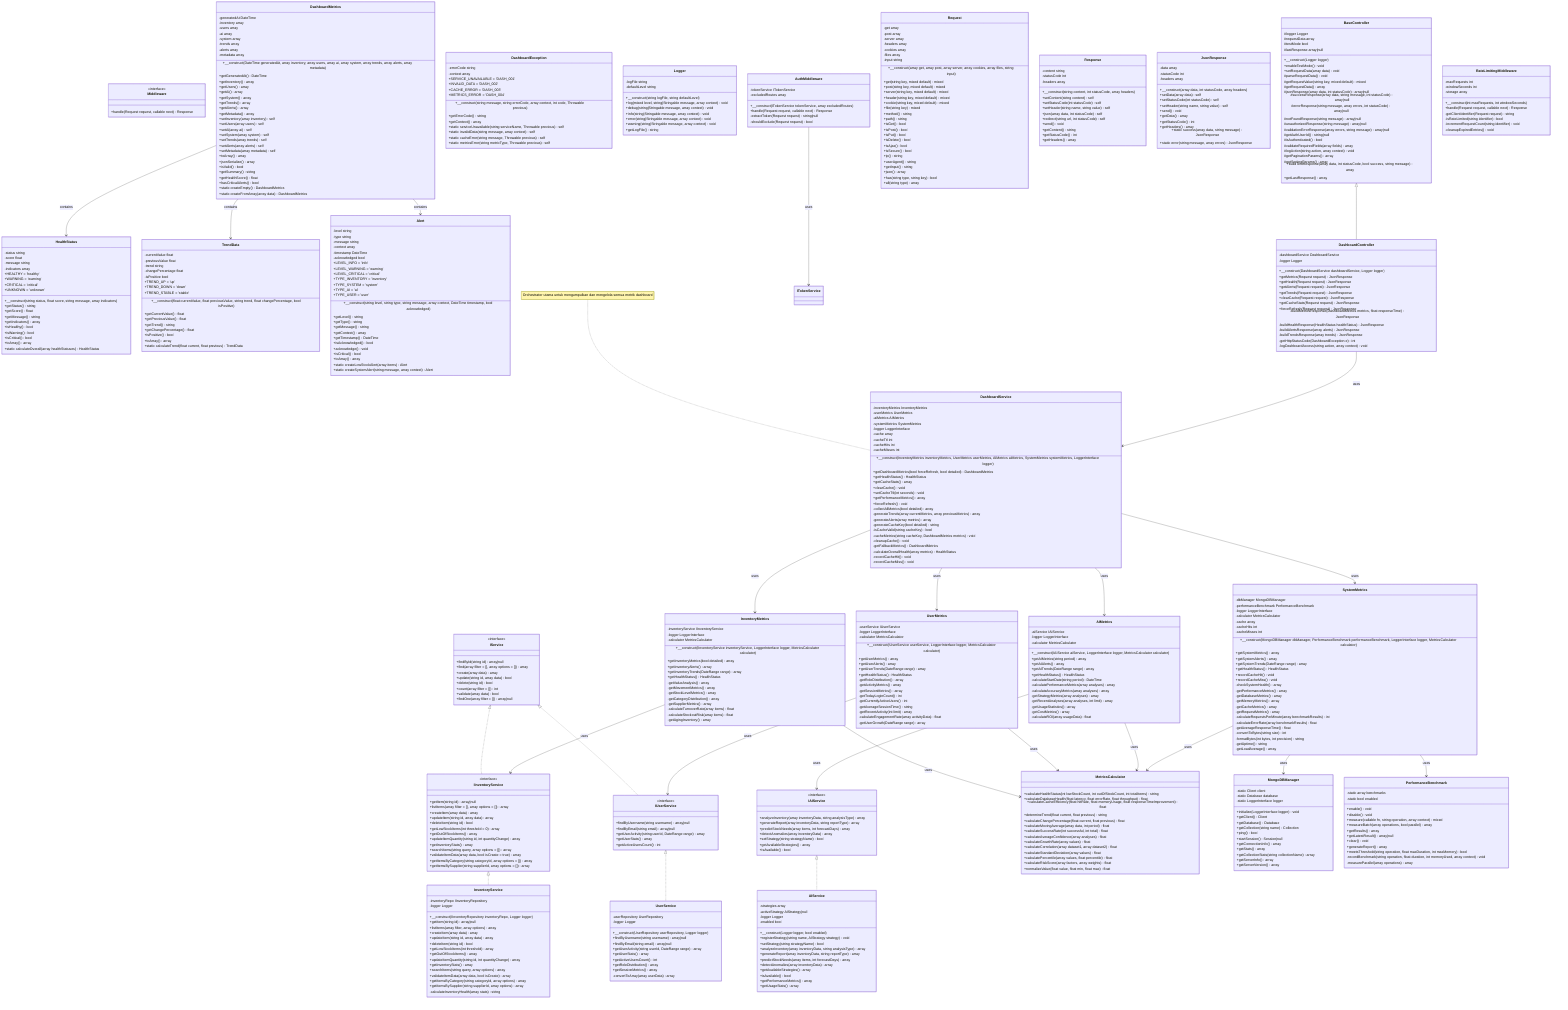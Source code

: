 classDiagram
    note for DashboardService "Orchestrator utama untuk mengumpulkan dan mengelola semua metrik dashboard"

    %% ========== CORE INTERFACES ==========
    class IService {
        <<interface>>
        +findById(string id) array|null
        +find(array filter = [], array options = []) array
        +create(array data) array
        +update(string id, array data) bool
        +delete(string id) bool
        +count(array filter = []) int
        +validate(array data) bool
        +findOne(array filter = []) array|null
    }

    class IInventoryService {
        <<interface>>
        +getItem(string id) array|null
        +listItems(array filter = [], array options = []) array
        +createItem(array data) array
        +updateItem(string id, array data) array
        +deleteItem(string id) bool
        +getLowStockItems(int threshold = 0) array
        +getOutOfStockItems() array
        +updateItemQuantity(string id, int quantityChange) array
        +getInventoryStats() array
        +searchItems(string query, array options = []) array
        +validateItemData(array data, bool isCreate = true) array
        +getItemsByCategory(string categoryId, array options = []) array
        +getItemsBySupplier(string supplierId, array options = []) array
    }

    class IUserService {
        <<interface>>
        +findByUsername(string username) array|null
        +findByEmail(string email) array|null
        +getUserActivity(string userId, DateRange range) array
        +getUserStats() array
        +getActiveUsersCount() int
    }

    class IAIService {
        <<interface>>
        +analyzeInventory(array inventoryData, string analysisType) array
        +generateReport(array inventoryData, string reportType) array
        +predictStockNeeds(array items, int forecastDays) array
        +detectAnomalies(array inventoryData) array
        +setStrategy(string strategyName) bool
        +getAvailableStrategies() array
        +isAvailable() bool
    }

    class Middleware {
        <<interface>>
        +handle(Request request, callable next) Response
    }

    %% ========== SERVICE LAYER ==========
    class InventoryService {
        -inventoryRepo IInventoryRepository
        -logger Logger
        +__construct(IInventoryRepository inventoryRepo, Logger logger)
        +getItem(string id) array|null
        +listItems(array filter, array options) array
        +createItem(array data) array
        +updateItem(string id, array data) array
        +deleteItem(string id) bool
        +getLowStockItems(int threshold) array
        +getOutOfStockItems() array
        +updateItemQuantity(string id, int quantityChange) array
        +getInventoryStats() array
        +searchItems(string query, array options) array
        +validateItemData(array data, bool isCreate) array
        +getItemsByCategory(string categoryId, array options) array
        +getItemsBySupplier(string supplierId, array options) array
        -calculateInventoryHealth(array stats) string
    }

    class UserService {
        -userRepository UserRepository
        -logger Logger
        +__construct(UserRepository userRepository, Logger logger)
        +findByUsername(string username) array|null
        +findByEmail(string email) array|null
        +getUserActivity(string userId, DateRange range) array
        +getUserStats() array
        +getActiveUsersCount() int
        +getRoleDistribution() array
        +getSessionMetrics() array
        -convertToArray(array userData) array
    }

    class AIService {
        -strategies array
        -activeStrategy AIStrategy|null
        -logger Logger
        -enabled bool
        +__construct(Logger logger, bool enabled)
        +registerStrategy(string name, AIStrategy strategy) void
        +setStrategy(string strategyName) bool
        +analyzeInventory(array inventoryData, string analysisType) array
        +generateReport(array inventoryData, string reportType) array
        +predictStockNeeds(array items, int forecastDays) array
        +detectAnomalies(array inventoryData) array
        +getAvailableStrategies() array
        +isAvailable() bool
        +getPerformanceMetrics() array
        +getUsageStats() array
    }

    %% ========== DASHBOARD MODELS ==========
    class DashboardMetrics {
        -generatedAt DateTime
        -inventory array
        -users array
        -ai array
        -system array
        -trends array
        -alerts array
        -metadata array
        +__construct(DateTime generatedAt, array inventory, array users, array ai, array system, array trends, array alerts, array metadata)
        +getGeneratedAt() DateTime
        +getInventory() array
        +getUsers() array
        +getAi() array
        +getSystem() array
        +getTrends() array
        +getAlerts() array
        +getMetadata() array
        +setInventory(array inventory) self
        +setUsers(array users) self
        +setAi(array ai) self
        +setSystem(array system) self
        +setTrends(array trends) self
        +setAlerts(array alerts) self
        +setMetadata(array metadata) self
        +toArray() array
        +jsonSerialize() array
        +isValid() bool
        +getSummary() string
        +getHealthScore() float
        +hasCriticalAlerts() bool
        +static createEmpty() DashboardMetrics
        +static createFromArray(array data) DashboardMetrics
    }

    class DashboardException {
        -errorCode string
        -context array
        +SERVICE_UNAVAILABLE = 'DASH_001'
        +INVALID_DATA = 'DASH_002'
        +CACHE_ERROR = 'DASH_003'
        +METRICS_ERROR = 'DASH_004'
        +__construct(string message, string errorCode, array context, int code, Throwable previous)
        +getErrorCode() string
        +getContext() array
        +static serviceUnavailable(string serviceName, Throwable previous) self
        +static invalidData(string message, array context) self
        +static cacheError(string message, Throwable previous) self
        +static metricsError(string metricType, Throwable previous) self
    }

    class HealthStatus {
        -status string
        -score float
        -message string
        -indicators array
        +HEALTHY = 'healthy'
        +WARNING = 'warning'
        +CRITICAL = 'critical'
        +UNKNOWN = 'unknown'
        +__construct(string status, float score, string message, array indicators)
        +getStatus() string
        +getScore() float
        +getMessage() string
        +getIndicators() array
        +isHealthy() bool
        +isWarning() bool
        +isCritical() bool
        +toArray() array
        +static calculateOverall(array healthStatuses) HealthStatus
    }

    class TrendData {
        -currentValue float
        -previousValue float
        -trend string
        -changePercentage float
        -isPositive bool
        +TREND_UP = 'up'
        +TREND_DOWN = 'down'
        +TREND_STABLE = 'stable'
        +__construct(float currentValue, float previousValue, string trend, float changePercentage, bool isPositive)
        +getCurrentValue() float
        +getPreviousValue() float
        +getTrend() string
        +getChangePercentage() float
        +isPositive() bool
        +toArray() array
        +static calculateTrend(float current, float previous) TrendData
    }

    class Alert {
        -level string
        -type string
        -message string
        -context array
        -timestamp DateTime
        -acknowledged bool
        +LEVEL_INFO = 'info'
        +LEVEL_WARNING = 'warning'
        +LEVEL_CRITICAL = 'critical'
        +TYPE_INVENTORY = 'inventory'
        +TYPE_SYSTEM = 'system'
        +TYPE_AI = 'ai'
        +TYPE_USER = 'user'
        +__construct(string level, string type, string message, array context, DateTime timestamp, bool acknowledged)
        +getLevel() string
        +getType() string
        +getMessage() string
        +getContext() array
        +getTimestamp() DateTime
        +isAcknowledged() bool
        +acknowledge() void
        +isCritical() bool
        +toArray() array
        +static createLowStockAlert(array items) Alert
        +static createSystemAlert(string message, array context) Alert
    }

    %% ========== METRICS SERVICES ==========
    class DashboardService {
        -inventoryMetrics InventoryMetrics
        -userMetrics UserMetrics
        -aiMetrics AIMetrics
        -systemMetrics SystemMetrics
        -logger LoggerInterface
        -cache array
        -cacheTtl int
        -cacheHits int
        -cacheMisses int
        +__construct(InventoryMetrics inventoryMetrics, UserMetrics userMetrics, AIMetrics aiMetrics, SystemMetrics systemMetrics, LoggerInterface logger)
        +getDashboardMetrics(bool forceRefresh, bool detailed) DashboardMetrics
        +getHealthStatus() HealthStatus
        +getCacheStats() array
        +clearCache() void
        +setCacheTtl(int seconds) void
        +getPerformanceMetrics() array
        +forceRefresh() void
        -collectAllMetrics(bool detailed) array
        -generateTrends(array currentMetrics, array previousMetrics) array
        -generateAlerts(array metrics) array
        -generateCacheKey(bool detailed) string
        -isCacheValid(string cacheKey) bool
        -cacheMetrics(string cacheKey, DashboardMetrics metrics) void
        -cleanupCache() void
        -getFallbackMetrics() DashboardMetrics
        -calculateOverallHealth(array metrics) HealthStatus
        -recordCacheHit() void
        -recordCacheMiss() void
    }

    class InventoryMetrics {
        -inventoryService IInventoryService
        -logger LoggerInterface
        -calculator MetricsCalculator
        +__construct(IInventoryService inventoryService, LoggerInterface logger, MetricsCalculator calculator)
        +getInventoryMetrics(bool detailed) array
        +getInventoryAlerts() array
        +getInventoryTrends(DateRange range) array
        +getHealthStatus() HealthStatus
        -getValueAnalysis() array
        -getMovementMetrics() array
        -getStockLevelMetrics() array
        -getCategoryDistribution() array
        -getSupplierMetrics() array
        -calculateTurnoverRate(array items) float
        -calculateStockoutRisk(array items) float
        -getAgingInventory() array
    }

    class UserMetrics {
        -userService IUserService
        -logger LoggerInterface
        -calculator MetricsCalculator
        +__construct(IUserService userService, LoggerInterface logger, MetricsCalculator calculator)
        +getUserMetrics() array
        +getUserAlerts() array
        +getUserTrends(DateRange range) array
        +getHealthStatus() HealthStatus
        -getRoleDistribution() array
        -getActivityMetrics() array
        -getSessionMetrics() array
        -getTodayLoginCount() int
        -getCurrentlyActiveUsers() int
        -getAverageSessionTime() string
        -getRecentActivity(int limit) array
        -calculateEngagementRate(array activityData) float
        -getUserGrowth(DateRange range) array
    }

    class AIMetrics {
        -aiService IAIService
        -logger LoggerInterface
        -calculator MetricsCalculator
        +__construct(IAIService aiService, LoggerInterface logger, MetricsCalculator calculator)
        +getAIMetrics(string period) array
        +getAIAlerts() array
        +getAITrends(DateRange range) array
        +getHealthStatus() HealthStatus
        -calculateStartDate(string period) DateTime
        -calculatePerformanceMetrics(array analyses) array
        -calculateAccuracyMetrics(array analyses) array
        -getStrategyMetrics(array analyses) array
        -getRecentAnalyses(array analyses, int limit) array
        -getUsageStatistics() array
        -getCostMetrics() array
        -calculateROI(array usageData) float
    }

    class SystemMetrics {
        -dbManager MongoDBManager
        -performanceBenchmark PerformanceBenchmark
        -logger LoggerInterface
        -calculator MetricsCalculator
        -cache array
        -cacheHits int
        -cacheMisses int
        +__construct(MongoDBManager dbManager, PerformanceBenchmark performanceBenchmark, LoggerInterface logger, MetricsCalculator calculator)
        +getSystemMetrics() array
        +getSystemAlerts() array
        +getSystemTrends(DateRange range) array
        +getHealthStatus() HealthStatus
        +recordCacheHit() void
        +recordCacheMiss() void
        -checkSystemHealth() array
        -getPerformanceMetrics() array
        -getDatabaseMetrics() array
        -getMemoryMetrics() array
        -getCacheMetrics() array
        -getRequestMetrics() array
        -calculateRequestsPerMinute(array benchmarkResults) int
        -calculateErrorRate(array benchmarkResults) float
        -getAverageResponseTime() float
        -convertToBytes(string size) int
        -formatBytes(int bytes, int precision) string
        -getUptime() string
        -getLoadAverage() array
    }

    class MetricsCalculator {
        +calculateHealthStatus(int lowStockCount, int outOfStockCount, int totalItems) string
        +calculateDatabaseHealth(float latency, float errorRate, float throughput) float
        +calculateCacheEfficiency(float hitRate, float memoryUsage, float responseTimeImprovement) float
        +determineTrend(float current, float previous) string
        +calculateChangePercentage(float current, float previous) float
        +calculateMovingAverage(array data, int period) float
        +calculateSuccessRate(int successful, int total) float
        +calculateAverageConfidence(array analyses) float
        +calculateGrowthRate(array values) float
        +calculateCorrelation(array dataset1, array dataset2) float
        +calculateStandardDeviation(array values) float
        +calculatePercentile(array values, float percentile) float
        +calculateRiskScore(array factors, array weights) float
        +normalizeValue(float value, float min, float max) float
    }

    %% ========== INFRASTRUCTURE ==========
    class MongoDBManager {
        -static Client client
        -static Database database
        -static LoggerInterface logger
        +initialize(LoggerInterface logger) void
        +getClient() Client
        +getDatabase() Database
        +getCollection(string name) Collection
        +ping() bool
        +startSession() Session|null
        +getConnectionInfo() array
        +getStats() array
        +getCollectionStats(string collectionName) array
        +getServerInfo() array
        +getServerVersion() array
    }

    class PerformanceBenchmark {
        -static array benchmarks
        -static bool enabled
        +enable() void
        +disable() void
        +measure(callable fn, string operation, array context) mixed
        +measureBatch(array operations, bool parallel) array
        +getResults() array
        +getLatestResult() array|null
        +clear() void
        +generateReport() array
        +meetsThreshold(string operation, float maxDuration, int maxMemory) bool
        -recordBenchmark(string operation, float duration, int memoryUsed, array context) void
        -measureParallel(array operations) array
    }

    class Logger {
        -logFile string
        -defaultLevel string
        +__construct(string logFile, string defaultLevel)
        +log(mixed level, string|Stringable message, array context) void
        +debug(string|Stringable message, array context) void
        +info(string|Stringable message, array context) void
        +error(string|Stringable message, array context) void
        +warning(string|Stringable message, array context) void
        +getLogFile() string
    }

    %% ========== CONTROLLER LAYER ==========
    class BaseController {
        #logger Logger
        #requestData array
        #testMode bool
        #lastResponse array|null
        +__construct(Logger logger)
        +enableTestMode() void
        +setRequestData(array data) void
        #parseRequestData() void
        #getRequestValue(string key, mixed default) mixed
        #getRequestData() array
        #jsonResponse(array data, int statusCode) array|null
        #successResponse(array data, string message, int statusCode) array|null
        #errorResponse(string message, array errors, int statusCode) array|null
        #notFoundResponse(string message) array|null
        #unauthorizedResponse(string message) array|null
        #validationErrorResponse(array errors, string message) array|null
        #getAuthUserId() string|null
        #isAuthenticated() bool
        #validateRequiredFields(array fields) array
        #logAction(string action, array context) void
        #getPaginationParams() array
        #getSortingParams() array
        +buildTestResponse(array data, int statusCode, bool success, string message) array
        +getLastResponse() array
    }

    class DashboardController {
        -dashboardService DashboardService
        -logger Logger
        +__construct(DashboardService dashboardService, Logger logger)
        +getMetrics(Request request) JsonResponse
        +getHealth(Request request) JsonResponse
        +getAlerts(Request request) JsonResponse
        +getTrends(Request request) JsonResponse
        +clearCache(Request request) JsonResponse
        +getCacheStats(Request request) JsonResponse
        +forceRefresh(Request request) JsonResponse
        -buildMetricsResponse(DashboardMetrics metrics, float responseTime) JsonResponse
        -buildHealthResponse(HealthStatus healthStatus) JsonResponse
        -buildAlertsResponse(array alerts) JsonResponse
        -buildTrendsResponse(array trends) JsonResponse
        -getHttpStatusCode(DashboardException e) int
        -logDashboardAccess(string action, array context) void
    }

    %% ========== REQUEST/RESPONSE ==========
    class Request {
        -get array
        -post array
        -server array
        -headers array
        -cookies array
        -files array
        -input string
        +__construct(array get, array post, array server, array cookies, array files, string input)
        +get(string key, mixed default) mixed
        +post(string key, mixed default) mixed
        +server(string key, mixed default) mixed
        +header(string key, mixed default) mixed
        +cookie(string key, mixed default) mixed
        +file(string key) mixed
        +method() string
        +path() string
        +isGet() bool
        +isPost() bool
        +isPut() bool
        +isDelete() bool
        +isAjax() bool
        +isSecure() bool
        +ip() string
        +userAgent() string
        +getInput() string
        +json() array
        +has(string type, string key) bool
        +all(string type) array
    }

    class Response {
        -content string
        -statusCode int
        -headers array
        +__construct(string content, int statusCode, array headers)
        +setContent(string content) self
        +setStatusCode(int statusCode) self
        +setHeader(string name, string value) self
        +json(array data, int statusCode) self
        +redirect(string url, int statusCode) self
        +send() void
        +getContent() string
        +getStatusCode() int
        +getHeaders() array
    }

    class JsonResponse {
        -data array
        -statusCode int
        -headers array
        +__construct(array data, int statusCode, array headers)
        +setData(array data) self
        +setStatusCode(int statusCode) self
        +setHeader(string name, string value) self
        +send() void
        +getData() array
        +getStatusCode() int
        +getHeaders() array
        +static success(array data, string message) JsonResponse
        +static error(string message, array errors) JsonResponse
    }

    %% ========== MIDDLEWARE ==========
    class AuthMiddleware {
        -tokenService ITokenService
        -excludedRoutes array
        +__construct(ITokenService tokenService, array excludedRoutes)
        +handle(Request request, callable next) Response
        -extractToken(Request request) string|null
        -shouldExclude(Request request) bool
    }

    class RateLimitingMiddleware {
        -maxRequests int
        -windowSeconds int
        -storage array
        +__construct(int maxRequests, int windowSeconds)
        +handle(Request request, callable next) Response
        -getClientIdentifier(Request request) string
        -isRateLimited(string identifier) bool
        -incrementRequestCount(string identifier) void
        -cleanupExpiredEntries() void
    }

    %% ========== RELATIONSHIPS ==========
    IService <|.. IInventoryService
    IService <|.. IUserService
    IInventoryService <|.. InventoryService
    IUserService <|.. UserService
    IAIService <|.. AIService

    BaseController <|-- DashboardController

    DashboardController --> DashboardService : uses

    DashboardService --> InventoryMetrics : uses
    DashboardService --> UserMetrics : uses
    DashboardService --> AIMetrics : uses
    DashboardService --> SystemMetrics : uses

    InventoryMetrics --> IInventoryService : uses
    InventoryMetrics --> MetricsCalculator : uses

    UserMetrics --> IUserService : uses
    UserMetrics --> MetricsCalculator : uses

    AIMetrics --> IAIService : uses
    AIMetrics --> MetricsCalculator : uses

    SystemMetrics --> MongoDBManager : uses
    SystemMetrics --> PerformanceBenchmark : uses
    SystemMetrics --> MetricsCalculator : uses

    DashboardMetrics --> HealthStatus : contains
    DashboardMetrics --> TrendData : contains
    DashboardMetrics --> Alert : contains

    AuthMiddleware --> ITokenService : uses